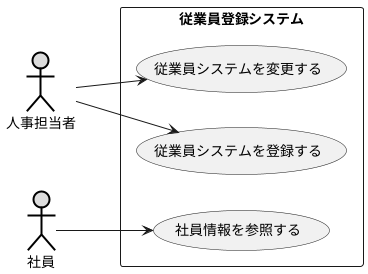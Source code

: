 @startuml 従業員登録システム
left to right direction
actor 人事担当者 #DDDDDD;line:black;line.bold;
actor 社員 #DDDDDD;line:black;line.bold;
rectangle 従業員登録システム {
usecase 従業員システムを変更する
usecase 従業員システムを登録する
usecase 社員情報を参照する
}
人事担当者 --> 従業員システムを変更する
人事担当者 --> 従業員システムを登録する
社員 --> 社員情報を参照する
@enduml
